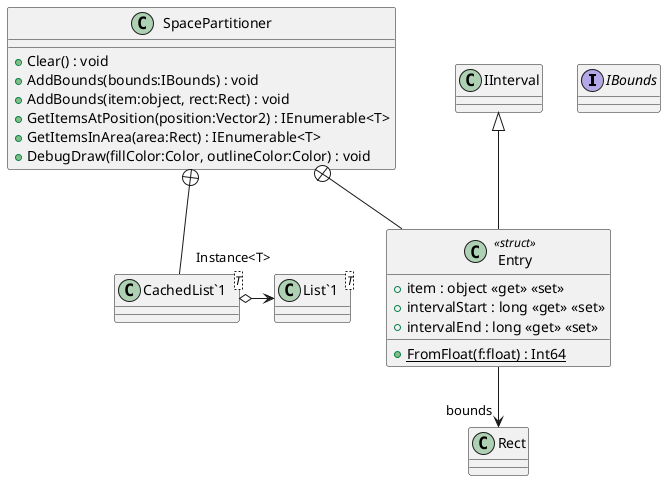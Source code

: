 @startuml
interface IBounds {
}
class SpacePartitioner {
    + Clear() : void
    + AddBounds(bounds:IBounds) : void
    + AddBounds(item:object, rect:Rect) : void
    + GetItemsAtPosition(position:Vector2) : IEnumerable<T>
    + GetItemsInArea(area:Rect) : IEnumerable<T>
    + DebugDraw(fillColor:Color, outlineColor:Color) : void
}
class "CachedList`1"<T> {
}
class Entry <<struct>> {
    + item : object <<get>> <<set>>
    + intervalStart : long <<get>> <<set>>
    + intervalEnd : long <<get>> <<set>>
    {static} + FromFloat(f:float) : Int64
}
class "List`1"<T> {
}
SpacePartitioner +-- "CachedList`1"
"CachedList`1" o-> "Instance<T>" "List`1"
SpacePartitioner +-- Entry
IInterval <|-- Entry
Entry --> "bounds" Rect
@enduml

